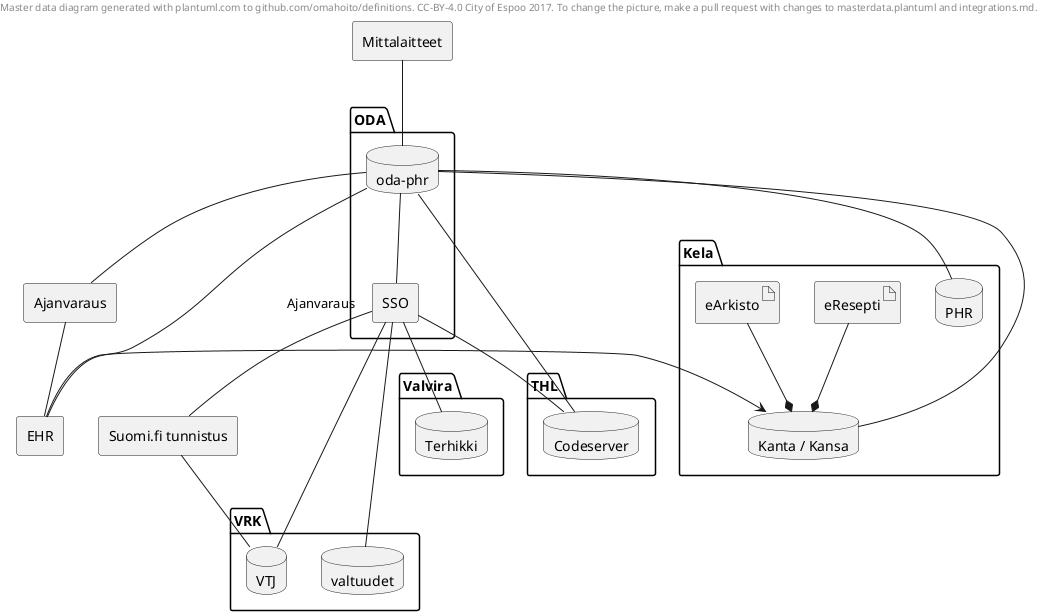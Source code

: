 
@startuml
header
Master data diagram generated with plantuml.com to github.com/omahoito/definitions. \
CC-BY-4.0 City of Espoo 2017. \
To change the picture, make a pull request with changes to masterdata.plantuml and integrations.md.
endheader




folder Kela {
    database Kanta as "Kanta / Kansa"
    database PHR

    artifact eResepti
    artifact eArkisto

    eResepti --* Kanta
    eArkisto --* Kanta
}

folder ODA {
    database "oda-phr" as odaphr
    agent SSO

    odaphr -- SSO
}

  folder VRK {
    database VTJ
    database valtuudet
  }

  folder Valvira {
    database Terhikki
 }

  folder THL {
     database Codeserver
  }
agent "Suomi.fi tunnistus" as suomifi
suomifi -- VTJ

agent EHR

EHR -> Kanta



agent Ajanvaraus

SSO -- suomifi
SSO -- Terhikki
SSO -- Codeserver
SSO -- VTJ
SSO -- valtuudet

odaphr -- Codeserver
odaphr -- Ajanvaraus
odaphr -- EHR : Ajanvaraus
odaphr -- PHR
odaphr -- Kanta

agent Mittalaitteet

Mittalaitteet -- odaphr
Ajanvaraus -- EHR


@enduml